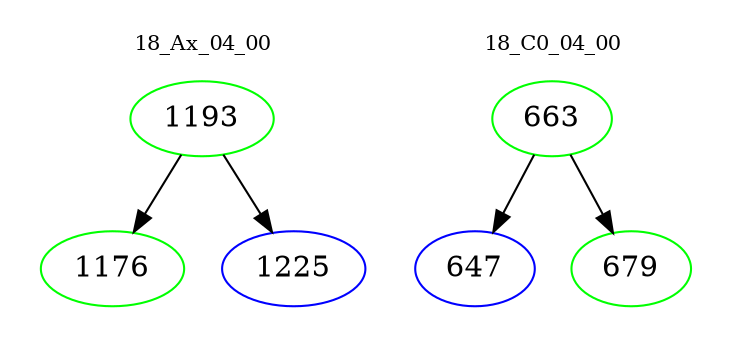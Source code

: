 digraph{
subgraph cluster_0 {
color = white
label = "18_Ax_04_00";
fontsize=10;
T0_1193 [label="1193", color="green"]
T0_1193 -> T0_1176 [color="black"]
T0_1176 [label="1176", color="green"]
T0_1193 -> T0_1225 [color="black"]
T0_1225 [label="1225", color="blue"]
}
subgraph cluster_1 {
color = white
label = "18_C0_04_00";
fontsize=10;
T1_663 [label="663", color="green"]
T1_663 -> T1_647 [color="black"]
T1_647 [label="647", color="blue"]
T1_663 -> T1_679 [color="black"]
T1_679 [label="679", color="green"]
}
}
